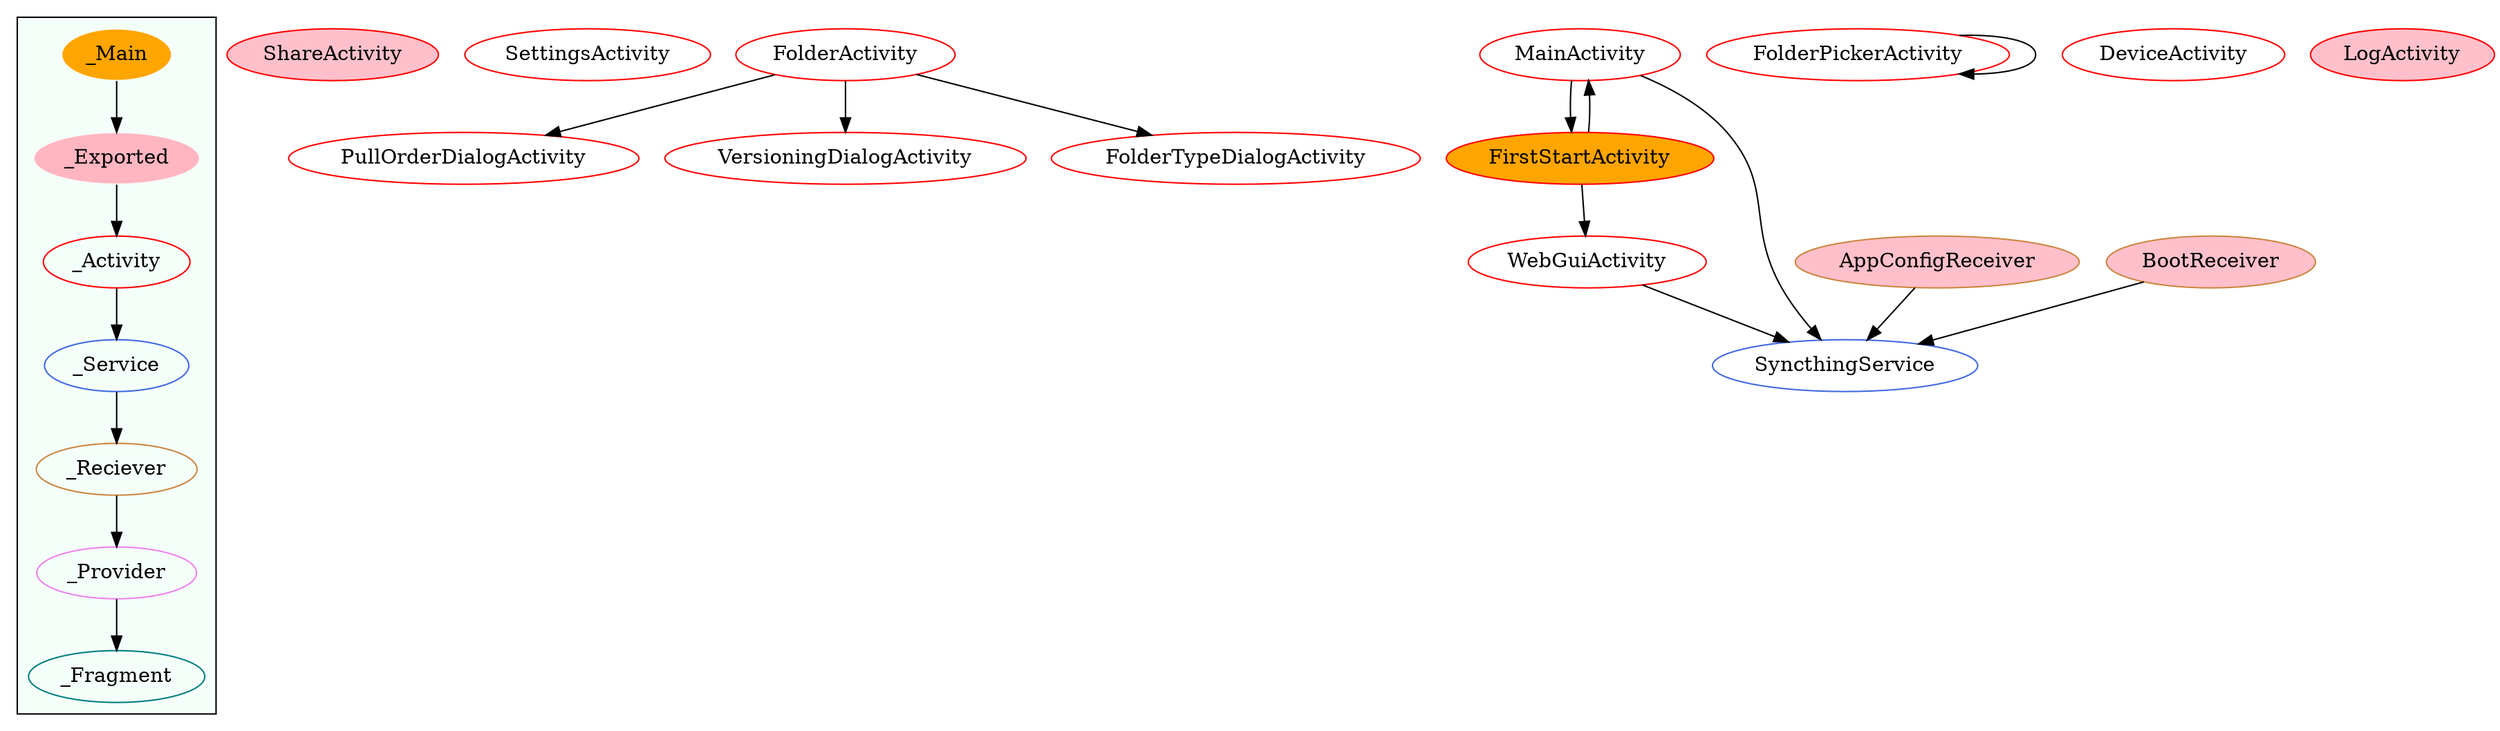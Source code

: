 digraph G {
subgraph cluster_legend{ 
bgcolor=mintcream;
_Activity[color = red];
_Service[color = royalblue];
_Provider[color = violet];
_Reciever[color = peru];
_Fragment[color = teal];
_Main[style=filled, fillcolor=orange, color = mintcream];
_Exported[style=filled, fillcolor=lightpink, color = mintcream];
_Main -> _Exported -> _Activity -> _Service -> _Reciever -> _Provider -> _Fragment; 
}
ShareActivity[style=filled, fillcolor=pink, color = red];
SettingsActivity[color = red];
PullOrderDialogActivity[color = red];
MainActivity[color = red];
FolderPickerActivity[color = red];
VersioningDialogActivity[color = red];
WebGuiActivity[color = red];
DeviceActivity[color = red];
FolderTypeDialogActivity[color = red];
FolderActivity[color = red];
FirstStartActivity[style=filled, fillcolor=orange, color = red];
LogActivity[style=filled, fillcolor=pink, color = red];
SyncthingService[color = royalblue];
AppConfigReceiver[style=filled, fillcolor=pink, color = peru];
BootReceiver[style=filled, fillcolor=pink, color = peru];
MainActivity->SyncthingService;
MainActivity->FirstStartActivity;
FolderPickerActivity->FolderPickerActivity;
WebGuiActivity->SyncthingService;
FolderActivity->PullOrderDialogActivity;
FolderActivity->VersioningDialogActivity;
FolderActivity->FolderTypeDialogActivity;
FirstStartActivity->WebGuiActivity;
FirstStartActivity->MainActivity;
AppConfigReceiver->SyncthingService;
BootReceiver->SyncthingService;
}
